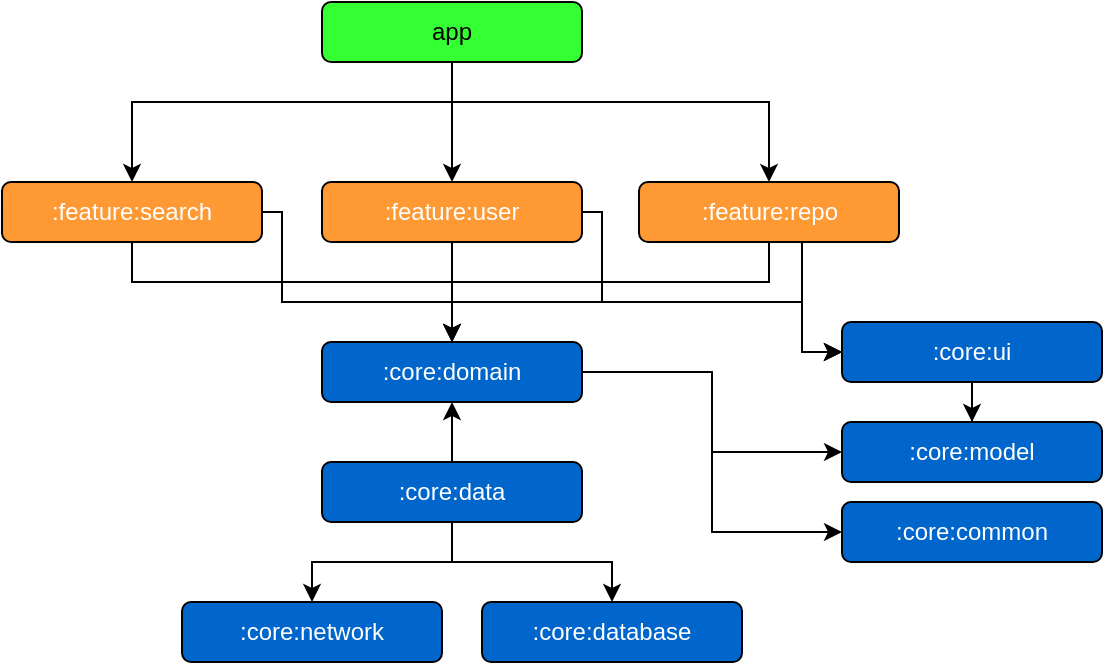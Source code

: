<mxfile version="22.1.2" type="device">
  <diagram name="페이지-1" id="iOwAYkmdPfXr93ifCzEy">
    <mxGraphModel dx="1026" dy="663" grid="1" gridSize="10" guides="1" tooltips="1" connect="1" arrows="1" fold="1" page="1" pageScale="1" pageWidth="827" pageHeight="1169" math="0" shadow="0">
      <root>
        <mxCell id="0" />
        <mxCell id="1" parent="0" />
        <mxCell id="EqDjFvB4Zz1bbdJkDlmk-17" style="edgeStyle=orthogonalEdgeStyle;rounded=0;orthogonalLoop=1;jettySize=auto;html=1;entryX=0.5;entryY=0;entryDx=0;entryDy=0;fontStyle=0" parent="1" source="EqDjFvB4Zz1bbdJkDlmk-2" target="EqDjFvB4Zz1bbdJkDlmk-6" edge="1">
          <mxGeometry relative="1" as="geometry" />
        </mxCell>
        <mxCell id="EqDjFvB4Zz1bbdJkDlmk-32" style="edgeStyle=orthogonalEdgeStyle;rounded=0;orthogonalLoop=1;jettySize=auto;html=1;entryX=0;entryY=0.5;entryDx=0;entryDy=0;exitX=1;exitY=0.5;exitDx=0;exitDy=0;fontStyle=0" parent="1" source="EqDjFvB4Zz1bbdJkDlmk-2" target="EqDjFvB4Zz1bbdJkDlmk-11" edge="1">
          <mxGeometry relative="1" as="geometry">
            <Array as="points">
              <mxPoint x="330" y="225" />
              <mxPoint x="330" y="270" />
              <mxPoint x="430" y="270" />
              <mxPoint x="430" y="295" />
            </Array>
          </mxGeometry>
        </mxCell>
        <mxCell id="EqDjFvB4Zz1bbdJkDlmk-2" value=":feature:user" style="rounded=1;whiteSpace=wrap;html=1;fillColor=#FF9933;fontStyle=0;fontColor=#FFFFFF;" parent="1" vertex="1">
          <mxGeometry x="190" y="210" width="130" height="30" as="geometry" />
        </mxCell>
        <mxCell id="EqDjFvB4Zz1bbdJkDlmk-20" style="edgeStyle=orthogonalEdgeStyle;rounded=0;orthogonalLoop=1;jettySize=auto;html=1;fontStyle=0" parent="1" source="EqDjFvB4Zz1bbdJkDlmk-3" target="EqDjFvB4Zz1bbdJkDlmk-2" edge="1">
          <mxGeometry relative="1" as="geometry" />
        </mxCell>
        <mxCell id="EqDjFvB4Zz1bbdJkDlmk-21" style="edgeStyle=orthogonalEdgeStyle;rounded=0;orthogonalLoop=1;jettySize=auto;html=1;entryX=0.5;entryY=0;entryDx=0;entryDy=0;fontStyle=0" parent="1" source="EqDjFvB4Zz1bbdJkDlmk-3" target="EqDjFvB4Zz1bbdJkDlmk-5" edge="1">
          <mxGeometry relative="1" as="geometry">
            <Array as="points">
              <mxPoint x="255" y="170" />
              <mxPoint x="95" y="170" />
            </Array>
          </mxGeometry>
        </mxCell>
        <mxCell id="EqDjFvB4Zz1bbdJkDlmk-22" style="edgeStyle=orthogonalEdgeStyle;rounded=0;orthogonalLoop=1;jettySize=auto;html=1;entryX=0.5;entryY=0;entryDx=0;entryDy=0;fontStyle=0" parent="1" source="EqDjFvB4Zz1bbdJkDlmk-3" target="EqDjFvB4Zz1bbdJkDlmk-4" edge="1">
          <mxGeometry relative="1" as="geometry">
            <Array as="points">
              <mxPoint x="255" y="170" />
              <mxPoint x="414" y="170" />
            </Array>
          </mxGeometry>
        </mxCell>
        <mxCell id="EqDjFvB4Zz1bbdJkDlmk-3" value="app" style="rounded=1;whiteSpace=wrap;html=1;fillColor=#33FF33;fontStyle=0" parent="1" vertex="1">
          <mxGeometry x="190" y="120" width="130" height="30" as="geometry" />
        </mxCell>
        <mxCell id="EqDjFvB4Zz1bbdJkDlmk-18" style="edgeStyle=orthogonalEdgeStyle;rounded=0;orthogonalLoop=1;jettySize=auto;html=1;fontStyle=0" parent="1" source="EqDjFvB4Zz1bbdJkDlmk-4" target="EqDjFvB4Zz1bbdJkDlmk-6" edge="1">
          <mxGeometry relative="1" as="geometry">
            <Array as="points">
              <mxPoint x="414" y="260" />
              <mxPoint x="255" y="260" />
            </Array>
          </mxGeometry>
        </mxCell>
        <mxCell id="EqDjFvB4Zz1bbdJkDlmk-33" style="edgeStyle=orthogonalEdgeStyle;rounded=0;orthogonalLoop=1;jettySize=auto;html=1;entryX=0;entryY=0.5;entryDx=0;entryDy=0;fontStyle=0" parent="1" source="EqDjFvB4Zz1bbdJkDlmk-4" target="EqDjFvB4Zz1bbdJkDlmk-11" edge="1">
          <mxGeometry relative="1" as="geometry">
            <Array as="points">
              <mxPoint x="430" y="295" />
            </Array>
          </mxGeometry>
        </mxCell>
        <mxCell id="EqDjFvB4Zz1bbdJkDlmk-4" value=":feature:repo" style="rounded=1;whiteSpace=wrap;html=1;fillColor=#FF9933;fontStyle=0;fontColor=#FFFFFF;" parent="1" vertex="1">
          <mxGeometry x="348.5" y="210" width="130" height="30" as="geometry" />
        </mxCell>
        <mxCell id="EqDjFvB4Zz1bbdJkDlmk-19" style="edgeStyle=orthogonalEdgeStyle;rounded=0;orthogonalLoop=1;jettySize=auto;html=1;fontStyle=0" parent="1" source="EqDjFvB4Zz1bbdJkDlmk-5" target="EqDjFvB4Zz1bbdJkDlmk-6" edge="1">
          <mxGeometry relative="1" as="geometry">
            <Array as="points">
              <mxPoint x="95" y="260" />
              <mxPoint x="255" y="260" />
            </Array>
          </mxGeometry>
        </mxCell>
        <mxCell id="EqDjFvB4Zz1bbdJkDlmk-31" style="edgeStyle=orthogonalEdgeStyle;rounded=0;orthogonalLoop=1;jettySize=auto;html=1;entryX=0;entryY=0.5;entryDx=0;entryDy=0;exitX=1;exitY=0.5;exitDx=0;exitDy=0;fontStyle=0" parent="1" source="EqDjFvB4Zz1bbdJkDlmk-5" target="EqDjFvB4Zz1bbdJkDlmk-11" edge="1">
          <mxGeometry relative="1" as="geometry">
            <Array as="points">
              <mxPoint x="170" y="225" />
              <mxPoint x="170" y="270" />
              <mxPoint x="430" y="270" />
              <mxPoint x="430" y="295" />
            </Array>
          </mxGeometry>
        </mxCell>
        <mxCell id="EqDjFvB4Zz1bbdJkDlmk-5" value=":feature:search" style="rounded=1;whiteSpace=wrap;html=1;fillColor=#FF9933;fontStyle=0;fontColor=#FFFFFF;" parent="1" vertex="1">
          <mxGeometry x="30" y="210" width="130" height="30" as="geometry" />
        </mxCell>
        <mxCell id="EqDjFvB4Zz1bbdJkDlmk-26" style="edgeStyle=orthogonalEdgeStyle;rounded=0;orthogonalLoop=1;jettySize=auto;html=1;entryX=0;entryY=0.5;entryDx=0;entryDy=0;fontStyle=0" parent="1" source="EqDjFvB4Zz1bbdJkDlmk-6" target="EqDjFvB4Zz1bbdJkDlmk-8" edge="1">
          <mxGeometry relative="1" as="geometry" />
        </mxCell>
        <mxCell id="EqDjFvB4Zz1bbdJkDlmk-29" style="edgeStyle=orthogonalEdgeStyle;rounded=0;orthogonalLoop=1;jettySize=auto;html=1;entryX=0;entryY=0.5;entryDx=0;entryDy=0;fontStyle=0" parent="1" source="EqDjFvB4Zz1bbdJkDlmk-6" target="EqDjFvB4Zz1bbdJkDlmk-9" edge="1">
          <mxGeometry relative="1" as="geometry" />
        </mxCell>
        <mxCell id="EqDjFvB4Zz1bbdJkDlmk-6" value=":core:domain" style="rounded=1;whiteSpace=wrap;html=1;fontStyle=0;fillColor=#0066CC;fontColor=#FFFFFF;" parent="1" vertex="1">
          <mxGeometry x="190" y="290" width="130" height="30" as="geometry" />
        </mxCell>
        <mxCell id="EqDjFvB4Zz1bbdJkDlmk-7" value=":core:network" style="rounded=1;whiteSpace=wrap;html=1;fontStyle=0;fillColor=#0066CC;fontColor=#FFFFFF;" parent="1" vertex="1">
          <mxGeometry x="120" y="420" width="130" height="30" as="geometry" />
        </mxCell>
        <mxCell id="EqDjFvB4Zz1bbdJkDlmk-8" value=":core:model" style="rounded=1;whiteSpace=wrap;html=1;fontStyle=0;fillColor=#0066CC;fontColor=#FFFFFF;" parent="1" vertex="1">
          <mxGeometry x="450" y="330" width="130" height="30" as="geometry" />
        </mxCell>
        <mxCell id="EqDjFvB4Zz1bbdJkDlmk-9" value=":core:common" style="rounded=1;whiteSpace=wrap;html=1;fontStyle=0;fillColor=#0066CC;fontColor=#FFFFFF;" parent="1" vertex="1">
          <mxGeometry x="450" y="370" width="130" height="30" as="geometry" />
        </mxCell>
        <mxCell id="EqDjFvB4Zz1bbdJkDlmk-13" style="edgeStyle=orthogonalEdgeStyle;rounded=0;orthogonalLoop=1;jettySize=auto;html=1;entryX=0.5;entryY=0;entryDx=0;entryDy=0;fontStyle=0" parent="1" source="EqDjFvB4Zz1bbdJkDlmk-10" target="EqDjFvB4Zz1bbdJkDlmk-7" edge="1">
          <mxGeometry relative="1" as="geometry" />
        </mxCell>
        <mxCell id="EqDjFvB4Zz1bbdJkDlmk-14" style="edgeStyle=orthogonalEdgeStyle;rounded=0;orthogonalLoop=1;jettySize=auto;html=1;entryX=0.5;entryY=0;entryDx=0;entryDy=0;fontStyle=0" parent="1" source="EqDjFvB4Zz1bbdJkDlmk-10" target="EqDjFvB4Zz1bbdJkDlmk-12" edge="1">
          <mxGeometry relative="1" as="geometry" />
        </mxCell>
        <mxCell id="EqDjFvB4Zz1bbdJkDlmk-15" value="" style="edgeStyle=orthogonalEdgeStyle;rounded=0;orthogonalLoop=1;jettySize=auto;html=1;fontStyle=0" parent="1" source="EqDjFvB4Zz1bbdJkDlmk-10" target="EqDjFvB4Zz1bbdJkDlmk-6" edge="1">
          <mxGeometry relative="1" as="geometry" />
        </mxCell>
        <mxCell id="EqDjFvB4Zz1bbdJkDlmk-10" value=":core:data" style="rounded=1;whiteSpace=wrap;html=1;fontStyle=0;fillColor=#0066CC;fontColor=#FFFFFF;" parent="1" vertex="1">
          <mxGeometry x="190" y="350" width="130" height="30" as="geometry" />
        </mxCell>
        <mxCell id="EqDjFvB4Zz1bbdJkDlmk-30" style="edgeStyle=orthogonalEdgeStyle;rounded=0;orthogonalLoop=1;jettySize=auto;html=1;fontStyle=0" parent="1" source="EqDjFvB4Zz1bbdJkDlmk-11" target="EqDjFvB4Zz1bbdJkDlmk-8" edge="1">
          <mxGeometry relative="1" as="geometry" />
        </mxCell>
        <mxCell id="EqDjFvB4Zz1bbdJkDlmk-11" value=":core:ui" style="rounded=1;whiteSpace=wrap;html=1;fontStyle=0;fillColor=#0066CC;fontColor=#FFFFFF;" parent="1" vertex="1">
          <mxGeometry x="450" y="280" width="130" height="30" as="geometry" />
        </mxCell>
        <mxCell id="EqDjFvB4Zz1bbdJkDlmk-12" value=":core:database" style="rounded=1;whiteSpace=wrap;html=1;fontStyle=0;fillColor=#0066CC;fontColor=#FFFFFF;" parent="1" vertex="1">
          <mxGeometry x="270" y="420" width="130" height="30" as="geometry" />
        </mxCell>
      </root>
    </mxGraphModel>
  </diagram>
</mxfile>

